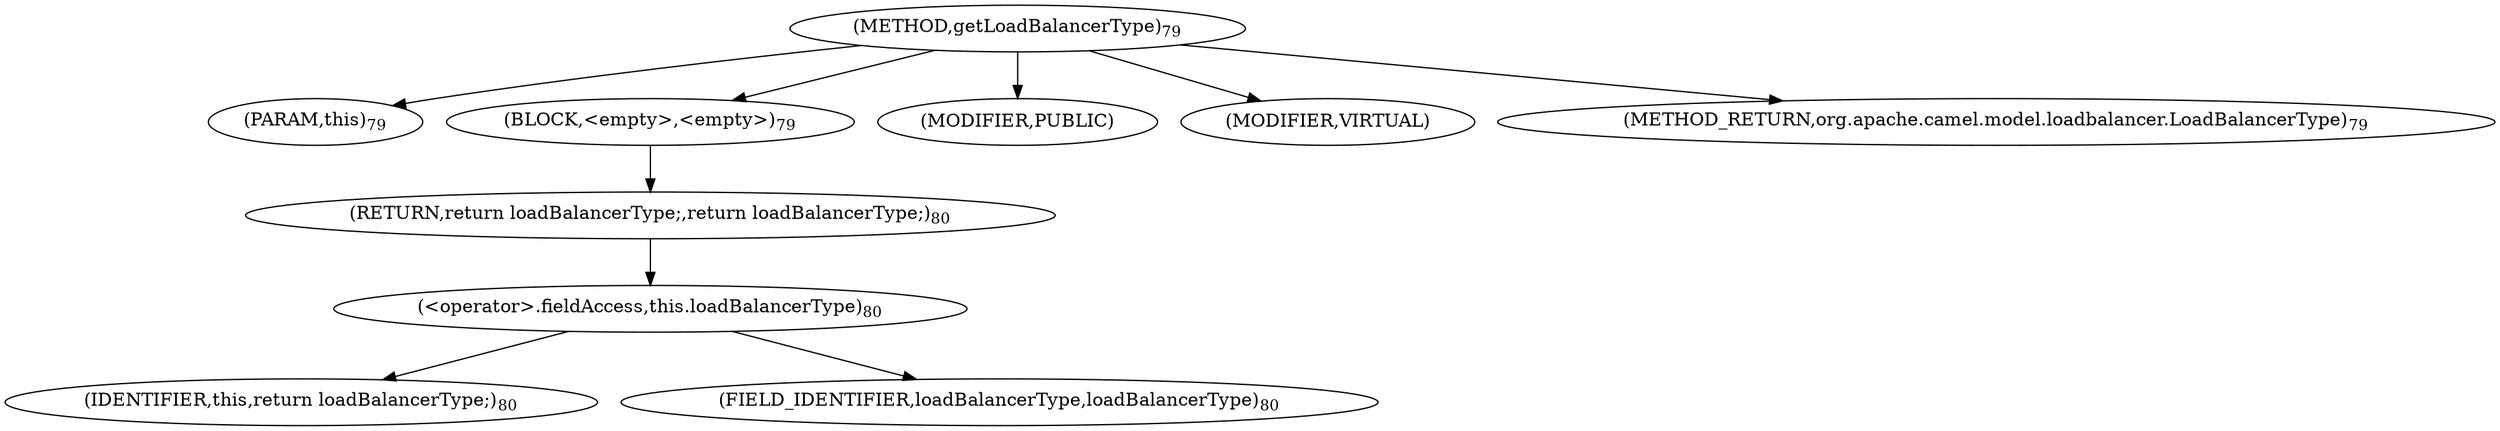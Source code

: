 digraph "getLoadBalancerType" {  
"122" [label = <(METHOD,getLoadBalancerType)<SUB>79</SUB>> ]
"123" [label = <(PARAM,this)<SUB>79</SUB>> ]
"124" [label = <(BLOCK,&lt;empty&gt;,&lt;empty&gt;)<SUB>79</SUB>> ]
"125" [label = <(RETURN,return loadBalancerType;,return loadBalancerType;)<SUB>80</SUB>> ]
"126" [label = <(&lt;operator&gt;.fieldAccess,this.loadBalancerType)<SUB>80</SUB>> ]
"127" [label = <(IDENTIFIER,this,return loadBalancerType;)<SUB>80</SUB>> ]
"128" [label = <(FIELD_IDENTIFIER,loadBalancerType,loadBalancerType)<SUB>80</SUB>> ]
"129" [label = <(MODIFIER,PUBLIC)> ]
"130" [label = <(MODIFIER,VIRTUAL)> ]
"131" [label = <(METHOD_RETURN,org.apache.camel.model.loadbalancer.LoadBalancerType)<SUB>79</SUB>> ]
  "122" -> "123" 
  "122" -> "124" 
  "122" -> "129" 
  "122" -> "130" 
  "122" -> "131" 
  "124" -> "125" 
  "125" -> "126" 
  "126" -> "127" 
  "126" -> "128" 
}
